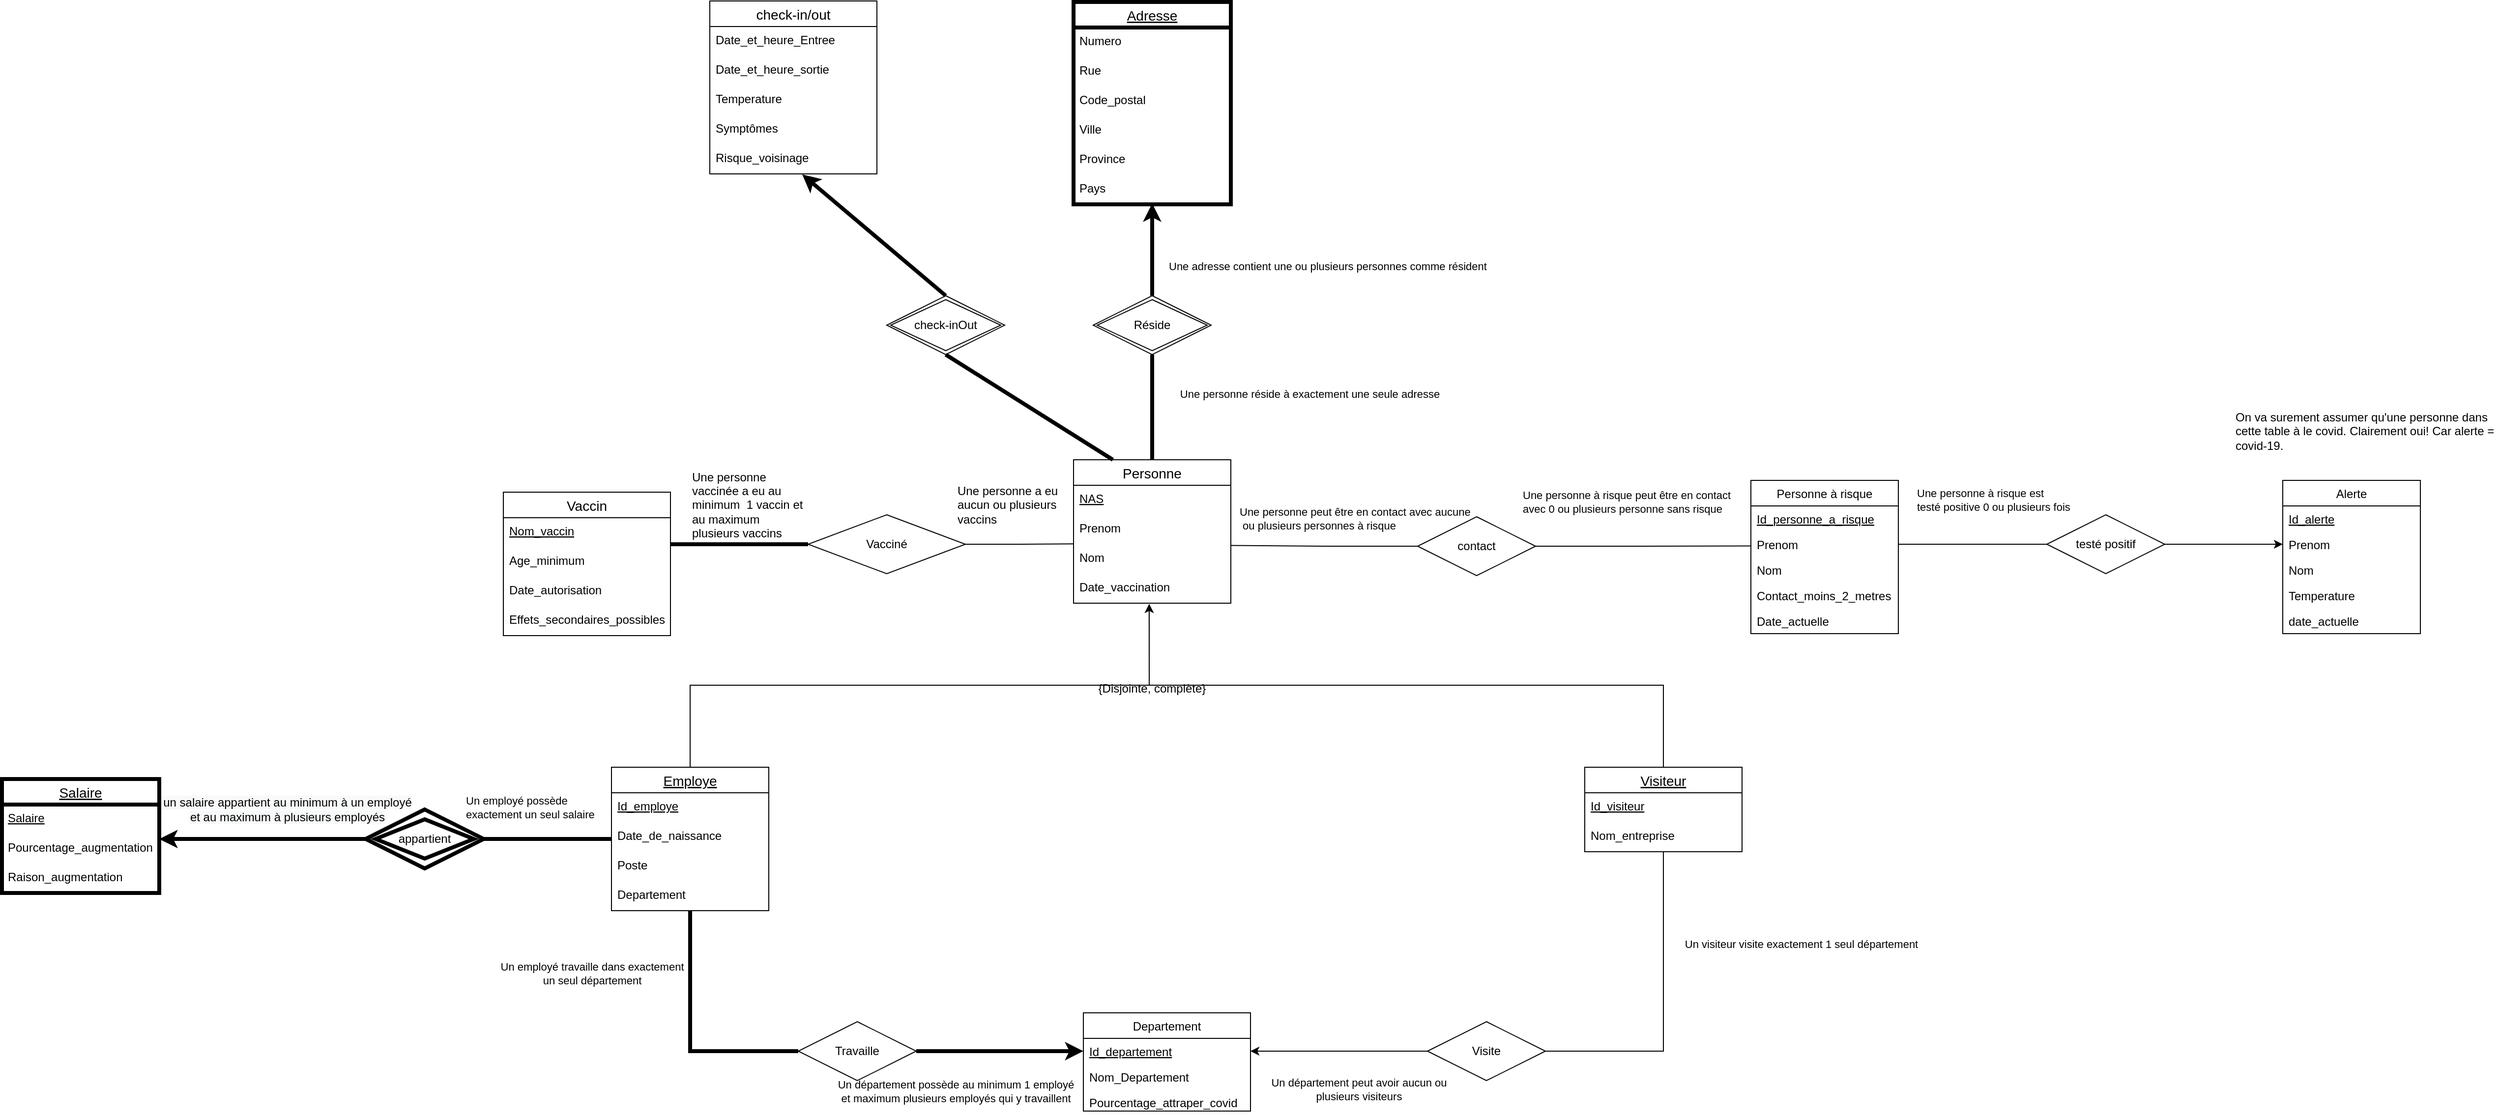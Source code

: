 <mxfile>
    <diagram id="bRuMaRZddYEm2EvuowhR" name="Page-1">
        <mxGraphModel dx="2417" dy="2075" grid="1" gridSize="10" guides="1" tooltips="1" connect="1" arrows="1" fold="1" page="1" pageScale="1" pageWidth="1169" pageHeight="827" math="0" shadow="0">
            <root>
                <mxCell id="0"/>
                <mxCell id="1" parent="0"/>
                <mxCell id="vKXsdxQeHQxH98xxtYN8-13" value="Personne à risque" style="swimlane;fontStyle=0;childLayout=stackLayout;horizontal=1;startSize=26;horizontalStack=0;resizeParent=1;resizeParentMax=0;resizeLast=0;collapsible=1;marginBottom=0;strokeWidth=1;" parent="1" vertex="1">
                    <mxGeometry x="1169" y="-132" width="150" height="156" as="geometry"/>
                </mxCell>
                <mxCell id="vKXsdxQeHQxH98xxtYN8-14" value="Id_personne_a_risque" style="text;strokeColor=none;fillColor=none;align=left;verticalAlign=top;spacingLeft=4;spacingRight=4;overflow=hidden;rotatable=0;points=[[0,0.5],[1,0.5]];portConstraint=eastwest;fontStyle=4;fontColor=#000000;" parent="vKXsdxQeHQxH98xxtYN8-13" vertex="1">
                    <mxGeometry y="26" width="150" height="26" as="geometry"/>
                </mxCell>
                <mxCell id="vKXsdxQeHQxH98xxtYN8-15" value="Prenom" style="text;strokeColor=none;fillColor=none;align=left;verticalAlign=top;spacingLeft=4;spacingRight=4;overflow=hidden;rotatable=0;points=[[0,0.5],[1,0.5]];portConstraint=eastwest;" parent="vKXsdxQeHQxH98xxtYN8-13" vertex="1">
                    <mxGeometry y="52" width="150" height="26" as="geometry"/>
                </mxCell>
                <mxCell id="vKXsdxQeHQxH98xxtYN8-74" value="Nom" style="text;strokeColor=none;fillColor=none;align=left;verticalAlign=top;spacingLeft=4;spacingRight=4;overflow=hidden;rotatable=0;points=[[0,0.5],[1,0.5]];portConstraint=eastwest;" parent="vKXsdxQeHQxH98xxtYN8-13" vertex="1">
                    <mxGeometry y="78" width="150" height="26" as="geometry"/>
                </mxCell>
                <mxCell id="vKXsdxQeHQxH98xxtYN8-16" value="Contact_moins_2_metres" style="text;strokeColor=none;fillColor=none;align=left;verticalAlign=top;spacingLeft=4;spacingRight=4;overflow=hidden;rotatable=0;points=[[0,0.5],[1,0.5]];portConstraint=eastwest;" parent="vKXsdxQeHQxH98xxtYN8-13" vertex="1">
                    <mxGeometry y="104" width="150" height="26" as="geometry"/>
                </mxCell>
                <mxCell id="vKXsdxQeHQxH98xxtYN8-100" value="Date_actuelle" style="text;strokeColor=none;fillColor=none;align=left;verticalAlign=top;spacingLeft=4;spacingRight=4;overflow=hidden;rotatable=0;points=[[0,0.5],[1,0.5]];portConstraint=eastwest;" parent="vKXsdxQeHQxH98xxtYN8-13" vertex="1">
                    <mxGeometry y="130" width="150" height="26" as="geometry"/>
                </mxCell>
                <mxCell id="vKXsdxQeHQxH98xxtYN8-131" style="edgeStyle=orthogonalEdgeStyle;rounded=0;orthogonalLoop=1;jettySize=auto;html=1;exitX=0.5;exitY=0;exitDx=0;exitDy=0;entryX=0.5;entryY=1;entryDx=0;entryDy=0;startArrow=none;startFill=0;endArrow=none;endFill=0;strokeWidth=4;" parent="1" source="vKXsdxQeHQxH98xxtYN8-32" target="vKXsdxQeHQxH98xxtYN8-130" edge="1">
                    <mxGeometry relative="1" as="geometry">
                        <Array as="points">
                            <mxPoint x="560" y="-230"/>
                            <mxPoint x="560" y="-230"/>
                        </Array>
                    </mxGeometry>
                </mxCell>
                <mxCell id="vKXsdxQeHQxH98xxtYN8-156" value="Une personne réside à exactement une seule adresse" style="edgeLabel;html=1;align=center;verticalAlign=middle;resizable=0;points=[];" parent="vKXsdxQeHQxH98xxtYN8-131" vertex="1" connectable="0">
                    <mxGeometry x="0.327" y="1" relative="1" as="geometry">
                        <mxPoint x="160.5" y="4" as="offset"/>
                    </mxGeometry>
                </mxCell>
                <mxCell id="vKXsdxQeHQxH98xxtYN8-32" value="Personne" style="swimlane;fontStyle=0;childLayout=stackLayout;horizontal=1;startSize=26;horizontalStack=0;resizeParent=1;resizeParentMax=0;resizeLast=0;collapsible=1;marginBottom=0;align=center;fontSize=14;labelBackgroundColor=none;" parent="1" vertex="1">
                    <mxGeometry x="480" y="-153" width="160" height="146" as="geometry"/>
                </mxCell>
                <mxCell id="vKXsdxQeHQxH98xxtYN8-126" value="NAS" style="text;strokeColor=none;fillColor=none;spacingLeft=4;spacingRight=4;overflow=hidden;rotatable=0;points=[[0,0.5],[1,0.5]];portConstraint=eastwest;fontSize=12;fontStyle=4" parent="vKXsdxQeHQxH98xxtYN8-32" vertex="1">
                    <mxGeometry y="26" width="160" height="30" as="geometry"/>
                </mxCell>
                <mxCell id="vKXsdxQeHQxH98xxtYN8-64" value="Prenom" style="text;strokeColor=none;fillColor=none;spacingLeft=4;spacingRight=4;overflow=hidden;rotatable=0;points=[[0,0.5],[1,0.5]];portConstraint=eastwest;fontSize=12;" parent="vKXsdxQeHQxH98xxtYN8-32" vertex="1">
                    <mxGeometry y="56" width="160" height="30" as="geometry"/>
                </mxCell>
                <mxCell id="vKXsdxQeHQxH98xxtYN8-33" value="Nom" style="text;strokeColor=none;fillColor=none;spacingLeft=4;spacingRight=4;overflow=hidden;rotatable=0;points=[[0,0.5],[1,0.5]];portConstraint=eastwest;fontSize=12;" parent="vKXsdxQeHQxH98xxtYN8-32" vertex="1">
                    <mxGeometry y="86" width="160" height="30" as="geometry"/>
                </mxCell>
                <mxCell id="Bn2cXMIRzq4wNdrzZLLD-10" value="Date_vaccination" style="text;strokeColor=none;fillColor=none;spacingLeft=4;spacingRight=4;overflow=hidden;rotatable=0;points=[[0,0.5],[1,0.5]];portConstraint=eastwest;fontSize=12;fontStyle=0" parent="vKXsdxQeHQxH98xxtYN8-32" vertex="1">
                    <mxGeometry y="116" width="160" height="30" as="geometry"/>
                </mxCell>
                <mxCell id="vKXsdxQeHQxH98xxtYN8-61" style="edgeStyle=orthogonalEdgeStyle;rounded=0;orthogonalLoop=1;jettySize=auto;html=1;exitX=0.5;exitY=0;exitDx=0;exitDy=0;entryX=0.481;entryY=1.026;entryDx=0;entryDy=0;entryPerimeter=0;" parent="1" source="vKXsdxQeHQxH98xxtYN8-35" target="Bn2cXMIRzq4wNdrzZLLD-10" edge="1">
                    <mxGeometry relative="1" as="geometry">
                        <mxPoint x="557" as="targetPoint"/>
                    </mxGeometry>
                </mxCell>
                <mxCell id="vKXsdxQeHQxH98xxtYN8-69" style="edgeStyle=orthogonalEdgeStyle;rounded=0;orthogonalLoop=1;jettySize=auto;html=1;exitX=0.5;exitY=1;exitDx=0;exitDy=0;entryX=0;entryY=0.5;entryDx=0;entryDy=0;endArrow=none;endFill=0;strokeWidth=4;startArrow=none;startFill=0;" parent="1" source="vKXsdxQeHQxH98xxtYN8-35" target="vKXsdxQeHQxH98xxtYN8-66" edge="1">
                    <mxGeometry relative="1" as="geometry"/>
                </mxCell>
                <mxCell id="vKXsdxQeHQxH98xxtYN8-150" value="Un employé travaille dans exactement &lt;br&gt;un seul département" style="edgeLabel;html=1;align=center;verticalAlign=middle;resizable=0;points=[];" parent="vKXsdxQeHQxH98xxtYN8-69" vertex="1" connectable="0">
                    <mxGeometry x="-0.576" y="1" relative="1" as="geometry">
                        <mxPoint x="-101" y="10" as="offset"/>
                    </mxGeometry>
                </mxCell>
                <mxCell id="vKXsdxQeHQxH98xxtYN8-136" style="edgeStyle=orthogonalEdgeStyle;rounded=0;orthogonalLoop=1;jettySize=auto;html=1;exitX=0;exitY=0.5;exitDx=0;exitDy=0;entryX=1;entryY=0.5;entryDx=0;entryDy=0;startArrow=none;startFill=0;endArrow=none;endFill=0;strokeWidth=4;" parent="1" source="vKXsdxQeHQxH98xxtYN8-35" target="vKXsdxQeHQxH98xxtYN8-176" edge="1">
                    <mxGeometry relative="1" as="geometry">
                        <mxPoint x="-120" y="233" as="targetPoint"/>
                    </mxGeometry>
                </mxCell>
                <mxCell id="vKXsdxQeHQxH98xxtYN8-144" value="Un employé possède&lt;br&gt;exactement un seul salaire" style="edgeLabel;html=1;align=left;verticalAlign=middle;resizable=0;points=[];" parent="vKXsdxQeHQxH98xxtYN8-136" vertex="1" connectable="0">
                    <mxGeometry x="-0.245" relative="1" as="geometry">
                        <mxPoint x="-101" y="-32" as="offset"/>
                    </mxGeometry>
                </mxCell>
                <mxCell id="vKXsdxQeHQxH98xxtYN8-35" value="Employe" style="swimlane;fontStyle=4;childLayout=stackLayout;horizontal=1;startSize=26;horizontalStack=0;resizeParent=1;resizeParentMax=0;resizeLast=0;collapsible=1;marginBottom=0;align=center;fontSize=14;labelBackgroundColor=none;" parent="1" vertex="1">
                    <mxGeometry x="10" y="160" width="160" height="146" as="geometry"/>
                </mxCell>
                <mxCell id="vKXsdxQeHQxH98xxtYN8-49" value="Id_employe" style="text;strokeColor=none;fillColor=none;spacingLeft=4;spacingRight=4;overflow=hidden;rotatable=0;points=[[0,0.5],[1,0.5]];portConstraint=eastwest;fontSize=12;fontStyle=4" parent="vKXsdxQeHQxH98xxtYN8-35" vertex="1">
                    <mxGeometry y="26" width="160" height="30" as="geometry"/>
                </mxCell>
                <mxCell id="vKXsdxQeHQxH98xxtYN8-37" value="Date_de_naissance" style="text;strokeColor=none;fillColor=none;spacingLeft=4;spacingRight=4;overflow=hidden;rotatable=0;points=[[0,0.5],[1,0.5]];portConstraint=eastwest;fontSize=12;" parent="vKXsdxQeHQxH98xxtYN8-35" vertex="1">
                    <mxGeometry y="56" width="160" height="30" as="geometry"/>
                </mxCell>
                <mxCell id="vKXsdxQeHQxH98xxtYN8-39" value="Poste" style="text;strokeColor=none;fillColor=none;spacingLeft=4;spacingRight=4;overflow=hidden;rotatable=0;points=[[0,0.5],[1,0.5]];portConstraint=eastwest;fontSize=12;" parent="vKXsdxQeHQxH98xxtYN8-35" vertex="1">
                    <mxGeometry y="86" width="160" height="30" as="geometry"/>
                </mxCell>
                <mxCell id="vKXsdxQeHQxH98xxtYN8-40" value="Departement" style="text;strokeColor=none;fillColor=none;spacingLeft=4;spacingRight=4;overflow=hidden;rotatable=0;points=[[0,0.5],[1,0.5]];portConstraint=eastwest;fontSize=12;" parent="vKXsdxQeHQxH98xxtYN8-35" vertex="1">
                    <mxGeometry y="116" width="160" height="30" as="geometry"/>
                </mxCell>
                <mxCell id="vKXsdxQeHQxH98xxtYN8-59" style="edgeStyle=orthogonalEdgeStyle;rounded=0;orthogonalLoop=1;jettySize=auto;html=1;exitX=0.5;exitY=0;exitDx=0;exitDy=0;entryX=0.481;entryY=1.028;entryDx=0;entryDy=0;entryPerimeter=0;" parent="1" source="vKXsdxQeHQxH98xxtYN8-42" target="Bn2cXMIRzq4wNdrzZLLD-10" edge="1">
                    <mxGeometry relative="1" as="geometry">
                        <mxPoint x="557" as="targetPoint"/>
                    </mxGeometry>
                </mxCell>
                <mxCell id="vKXsdxQeHQxH98xxtYN8-72" style="edgeStyle=orthogonalEdgeStyle;rounded=0;orthogonalLoop=1;jettySize=auto;html=1;exitX=0.5;exitY=1;exitDx=0;exitDy=0;entryX=1;entryY=0.5;entryDx=0;entryDy=0;strokeWidth=1;endArrow=none;endFill=0;startArrow=none;startFill=0;" parent="1" source="vKXsdxQeHQxH98xxtYN8-42" target="vKXsdxQeHQxH98xxtYN8-67" edge="1">
                    <mxGeometry relative="1" as="geometry"/>
                </mxCell>
                <mxCell id="vKXsdxQeHQxH98xxtYN8-147" value="Un visiteur visite exactement 1 seul département" style="edgeLabel;html=1;align=center;verticalAlign=middle;resizable=0;points=[];" parent="vKXsdxQeHQxH98xxtYN8-72" vertex="1" connectable="0">
                    <mxGeometry x="-0.428" relative="1" as="geometry">
                        <mxPoint x="139.5" y="1.5" as="offset"/>
                    </mxGeometry>
                </mxCell>
                <mxCell id="vKXsdxQeHQxH98xxtYN8-42" value="Visiteur" style="swimlane;fontStyle=4;childLayout=stackLayout;horizontal=1;startSize=26;horizontalStack=0;resizeParent=1;resizeParentMax=0;resizeLast=0;collapsible=1;marginBottom=0;align=center;fontSize=14;labelBackgroundColor=none;" parent="1" vertex="1">
                    <mxGeometry x="1000" y="160" width="160" height="86" as="geometry"/>
                </mxCell>
                <mxCell id="vKXsdxQeHQxH98xxtYN8-48" value="Id_visiteur" style="text;strokeColor=none;fillColor=none;spacingLeft=4;spacingRight=4;overflow=hidden;rotatable=0;points=[[0,0.5],[1,0.5]];portConstraint=eastwest;fontSize=12;fontStyle=4" parent="vKXsdxQeHQxH98xxtYN8-42" vertex="1">
                    <mxGeometry y="26" width="160" height="30" as="geometry"/>
                </mxCell>
                <mxCell id="vKXsdxQeHQxH98xxtYN8-44" value="Nom_entreprise" style="text;strokeColor=none;fillColor=none;spacingLeft=4;spacingRight=4;overflow=hidden;rotatable=0;points=[[0,0.5],[1,0.5]];portConstraint=eastwest;fontSize=12;" parent="vKXsdxQeHQxH98xxtYN8-42" vertex="1">
                    <mxGeometry y="56" width="160" height="30" as="geometry"/>
                </mxCell>
                <mxCell id="vKXsdxQeHQxH98xxtYN8-51" value="Departement" style="swimlane;fontStyle=0;childLayout=stackLayout;horizontal=1;startSize=26;horizontalStack=0;resizeParent=1;resizeParentMax=0;resizeLast=0;collapsible=1;marginBottom=0;" parent="1" vertex="1">
                    <mxGeometry x="490" y="410" width="170" height="100" as="geometry"/>
                </mxCell>
                <mxCell id="vKXsdxQeHQxH98xxtYN8-52" value="Id_departement" style="text;strokeColor=none;fillColor=none;align=left;verticalAlign=top;spacingLeft=4;spacingRight=4;overflow=hidden;rotatable=0;points=[[0,0.5],[1,0.5]];portConstraint=eastwest;fontStyle=4" parent="vKXsdxQeHQxH98xxtYN8-51" vertex="1">
                    <mxGeometry y="26" width="170" height="26" as="geometry"/>
                </mxCell>
                <mxCell id="vKXsdxQeHQxH98xxtYN8-53" value="Nom_Departement" style="text;strokeColor=none;fillColor=none;align=left;verticalAlign=top;spacingLeft=4;spacingRight=4;overflow=hidden;rotatable=0;points=[[0,0.5],[1,0.5]];portConstraint=eastwest;" parent="vKXsdxQeHQxH98xxtYN8-51" vertex="1">
                    <mxGeometry y="52" width="170" height="26" as="geometry"/>
                </mxCell>
                <mxCell id="vKXsdxQeHQxH98xxtYN8-99" value="Pourcentage_attraper_covid" style="text;strokeColor=none;fillColor=none;align=left;verticalAlign=top;spacingLeft=4;spacingRight=4;overflow=hidden;rotatable=0;points=[[0,0.5],[1,0.5]];portConstraint=eastwest;" parent="vKXsdxQeHQxH98xxtYN8-51" vertex="1">
                    <mxGeometry y="78" width="170" height="22" as="geometry"/>
                </mxCell>
                <mxCell id="vKXsdxQeHQxH98xxtYN8-62" value="{Disjointe, complète}" style="text;html=1;strokeColor=none;fillColor=none;align=center;verticalAlign=middle;whiteSpace=wrap;rounded=0;" parent="1" vertex="1">
                    <mxGeometry x="495" y="70" width="130" height="20" as="geometry"/>
                </mxCell>
                <mxCell id="vKXsdxQeHQxH98xxtYN8-70" style="edgeStyle=orthogonalEdgeStyle;rounded=0;orthogonalLoop=1;jettySize=auto;html=1;exitX=1;exitY=0.5;exitDx=0;exitDy=0;entryX=0;entryY=0.5;entryDx=0;entryDy=0;strokeWidth=4;endArrow=classic;endFill=1;" parent="1" source="vKXsdxQeHQxH98xxtYN8-66" target="vKXsdxQeHQxH98xxtYN8-52" edge="1">
                    <mxGeometry relative="1" as="geometry"/>
                </mxCell>
                <mxCell id="vKXsdxQeHQxH98xxtYN8-151" value="Un département possède au minimum 1 employé &lt;br&gt;et maximum plusieurs employés qui y travaillent" style="edgeLabel;html=1;align=center;verticalAlign=middle;resizable=0;points=[];" parent="vKXsdxQeHQxH98xxtYN8-70" vertex="1" connectable="0">
                    <mxGeometry x="0.126" relative="1" as="geometry">
                        <mxPoint x="-56" y="41" as="offset"/>
                    </mxGeometry>
                </mxCell>
                <mxCell id="vKXsdxQeHQxH98xxtYN8-66" value="Travaille" style="shape=rhombus;perimeter=rhombusPerimeter;whiteSpace=wrap;html=1;align=center;" parent="1" vertex="1">
                    <mxGeometry x="200" y="419" width="120" height="60" as="geometry"/>
                </mxCell>
                <mxCell id="vKXsdxQeHQxH98xxtYN8-71" style="edgeStyle=orthogonalEdgeStyle;rounded=0;orthogonalLoop=1;jettySize=auto;html=1;exitX=0;exitY=0.5;exitDx=0;exitDy=0;entryX=1;entryY=0.5;entryDx=0;entryDy=0;endArrow=classic;endFill=1;startArrow=none;startFill=0;" parent="1" source="vKXsdxQeHQxH98xxtYN8-67" target="vKXsdxQeHQxH98xxtYN8-52" edge="1">
                    <mxGeometry relative="1" as="geometry"/>
                </mxCell>
                <mxCell id="vKXsdxQeHQxH98xxtYN8-148" value="Un département peut avoir aucun ou&lt;br&gt;&amp;nbsp;plusieurs visiteurs&amp;nbsp;" style="edgeLabel;html=1;align=center;verticalAlign=middle;resizable=0;points=[];" parent="vKXsdxQeHQxH98xxtYN8-71" vertex="1" connectable="0">
                    <mxGeometry x="0.216" y="1" relative="1" as="geometry">
                        <mxPoint x="39" y="38" as="offset"/>
                    </mxGeometry>
                </mxCell>
                <mxCell id="vKXsdxQeHQxH98xxtYN8-67" value="Visite" style="shape=rhombus;perimeter=rhombusPerimeter;whiteSpace=wrap;html=1;align=center;" parent="1" vertex="1">
                    <mxGeometry x="840" y="419" width="120" height="60" as="geometry"/>
                </mxCell>
                <mxCell id="vKXsdxQeHQxH98xxtYN8-75" value="Alerte" style="swimlane;fontStyle=0;childLayout=stackLayout;horizontal=1;startSize=26;horizontalStack=0;resizeParent=1;resizeParentMax=0;resizeLast=0;collapsible=1;marginBottom=0;strokeWidth=1;" parent="1" vertex="1">
                    <mxGeometry x="1710" y="-132" width="140" height="156" as="geometry"/>
                </mxCell>
                <mxCell id="vKXsdxQeHQxH98xxtYN8-76" value="Id_alerte" style="text;strokeColor=none;fillColor=none;align=left;verticalAlign=top;spacingLeft=4;spacingRight=4;overflow=hidden;rotatable=0;points=[[0,0.5],[1,0.5]];portConstraint=eastwest;fontStyle=4;fontColor=#000000;" parent="vKXsdxQeHQxH98xxtYN8-75" vertex="1">
                    <mxGeometry y="26" width="140" height="26" as="geometry"/>
                </mxCell>
                <mxCell id="vKXsdxQeHQxH98xxtYN8-77" value="Prenom" style="text;strokeColor=none;fillColor=none;align=left;verticalAlign=top;spacingLeft=4;spacingRight=4;overflow=hidden;rotatable=0;points=[[0,0.5],[1,0.5]];portConstraint=eastwest;" parent="vKXsdxQeHQxH98xxtYN8-75" vertex="1">
                    <mxGeometry y="52" width="140" height="26" as="geometry"/>
                </mxCell>
                <mxCell id="vKXsdxQeHQxH98xxtYN8-78" value="Nom" style="text;strokeColor=none;fillColor=none;align=left;verticalAlign=top;spacingLeft=4;spacingRight=4;overflow=hidden;rotatable=0;points=[[0,0.5],[1,0.5]];portConstraint=eastwest;" parent="vKXsdxQeHQxH98xxtYN8-75" vertex="1">
                    <mxGeometry y="78" width="140" height="26" as="geometry"/>
                </mxCell>
                <mxCell id="vKXsdxQeHQxH98xxtYN8-85" value="Temperature" style="text;strokeColor=none;fillColor=none;align=left;verticalAlign=top;spacingLeft=4;spacingRight=4;overflow=hidden;rotatable=0;points=[[0,0.5],[1,0.5]];portConstraint=eastwest;" parent="vKXsdxQeHQxH98xxtYN8-75" vertex="1">
                    <mxGeometry y="104" width="140" height="26" as="geometry"/>
                </mxCell>
                <mxCell id="vKXsdxQeHQxH98xxtYN8-79" value="date_actuelle" style="text;strokeColor=none;fillColor=none;align=left;verticalAlign=top;spacingLeft=4;spacingRight=4;overflow=hidden;rotatable=0;points=[[0,0.5],[1,0.5]];portConstraint=eastwest;" parent="vKXsdxQeHQxH98xxtYN8-75" vertex="1">
                    <mxGeometry y="130" width="140" height="26" as="geometry"/>
                </mxCell>
                <mxCell id="vKXsdxQeHQxH98xxtYN8-90" style="edgeStyle=orthogonalEdgeStyle;rounded=0;orthogonalLoop=1;jettySize=auto;html=1;exitX=0;exitY=0.5;exitDx=0;exitDy=0;entryX=0.998;entryY=0.04;entryDx=0;entryDy=0;entryPerimeter=0;endArrow=none;endFill=0;" parent="1" source="Bn2cXMIRzq4wNdrzZLLD-6" target="vKXsdxQeHQxH98xxtYN8-33" edge="1">
                    <mxGeometry relative="1" as="geometry">
                        <mxPoint x="640.16" y="-64.79" as="targetPoint"/>
                        <mxPoint x="820.667" y="-65.333" as="sourcePoint"/>
                    </mxGeometry>
                </mxCell>
                <mxCell id="vKXsdxQeHQxH98xxtYN8-158" value="Une personne peut être en contact avec aucune&lt;br&gt;&amp;nbsp;ou plusieurs personnes à risque&amp;nbsp;" style="edgeLabel;html=1;align=left;verticalAlign=middle;resizable=0;points=[];" parent="vKXsdxQeHQxH98xxtYN8-90" vertex="1" connectable="0">
                    <mxGeometry x="0.146" y="1" relative="1" as="geometry">
                        <mxPoint x="-74.5" y="-28.5" as="offset"/>
                    </mxGeometry>
                </mxCell>
                <mxCell id="vKXsdxQeHQxH98xxtYN8-92" style="edgeStyle=orthogonalEdgeStyle;rounded=0;orthogonalLoop=1;jettySize=auto;html=1;exitX=1;exitY=0.5;exitDx=0;exitDy=0;entryX=0.004;entryY=0.567;entryDx=0;entryDy=0;entryPerimeter=0;endArrow=none;endFill=0;" parent="1" source="Bn2cXMIRzq4wNdrzZLLD-6" target="vKXsdxQeHQxH98xxtYN8-15" edge="1">
                    <mxGeometry relative="1" as="geometry">
                        <mxPoint x="960.667" y="-65.333" as="sourcePoint"/>
                    </mxGeometry>
                </mxCell>
                <mxCell id="vKXsdxQeHQxH98xxtYN8-159" value="Une personne à risque peut être en contact &lt;br&gt;avec 0 ou plusieurs personne sans risque" style="edgeLabel;html=1;align=left;verticalAlign=middle;resizable=0;points=[];" parent="vKXsdxQeHQxH98xxtYN8-92" vertex="1" connectable="0">
                    <mxGeometry x="-0.086" y="-1" relative="1" as="geometry">
                        <mxPoint x="-116" y="-46" as="offset"/>
                    </mxGeometry>
                </mxCell>
                <mxCell id="vKXsdxQeHQxH98xxtYN8-95" style="edgeStyle=orthogonalEdgeStyle;rounded=0;orthogonalLoop=1;jettySize=auto;html=1;exitX=0;exitY=0.5;exitDx=0;exitDy=0;entryX=1;entryY=0.5;entryDx=0;entryDy=0;strokeWidth=1;endArrow=none;endFill=0;" parent="1" source="Bn2cXMIRzq4wNdrzZLLD-7" target="vKXsdxQeHQxH98xxtYN8-15" edge="1">
                    <mxGeometry relative="1" as="geometry">
                        <mxPoint x="1459.333" y="-66.667" as="sourcePoint"/>
                    </mxGeometry>
                </mxCell>
                <mxCell id="vKXsdxQeHQxH98xxtYN8-162" value="Une personne à risque est &lt;br&gt;testé positive 0 ou plusieurs fois" style="edgeLabel;html=1;align=left;verticalAlign=middle;resizable=0;points=[];" parent="vKXsdxQeHQxH98xxtYN8-95" vertex="1" connectable="0">
                    <mxGeometry x="-0.232" y="-1" relative="1" as="geometry">
                        <mxPoint x="-76" y="-44" as="offset"/>
                    </mxGeometry>
                </mxCell>
                <mxCell id="vKXsdxQeHQxH98xxtYN8-115" style="edgeStyle=orthogonalEdgeStyle;rounded=0;orthogonalLoop=1;jettySize=auto;html=1;exitX=1;exitY=0.5;exitDx=0;exitDy=0;entryX=0;entryY=0.221;entryDx=0;entryDy=0;entryPerimeter=0;startArrow=none;startFill=0;endArrow=none;endFill=0;strokeWidth=1;" parent="1" source="vKXsdxQeHQxH98xxtYN8-108" edge="1">
                    <mxGeometry relative="1" as="geometry">
                        <mxPoint x="480" y="-67.37" as="targetPoint"/>
                    </mxGeometry>
                </mxCell>
                <mxCell id="vKXsdxQeHQxH98xxtYN8-116" style="edgeStyle=orthogonalEdgeStyle;rounded=0;orthogonalLoop=1;jettySize=auto;html=1;exitX=0;exitY=0.5;exitDx=0;exitDy=0;startArrow=none;startFill=0;endArrow=none;endFill=0;strokeWidth=4;entryX=1.001;entryY=0.9;entryDx=0;entryDy=0;entryPerimeter=0;" parent="1" source="vKXsdxQeHQxH98xxtYN8-108" target="vKXsdxQeHQxH98xxtYN8-110" edge="1">
                    <mxGeometry relative="1" as="geometry">
                        <mxPoint x="111" y="-67" as="targetPoint"/>
                    </mxGeometry>
                </mxCell>
                <mxCell id="vKXsdxQeHQxH98xxtYN8-108" value="&lt;span style=&quot;&quot;&gt;Vacciné&lt;/span&gt;" style="shape=rhombus;perimeter=rhombusPerimeter;whiteSpace=wrap;html=1;align=center;labelBackgroundColor=none;fillColor=none;" parent="1" vertex="1">
                    <mxGeometry x="210" y="-97" width="160" height="60" as="geometry"/>
                </mxCell>
                <mxCell id="vKXsdxQeHQxH98xxtYN8-109" value="Vaccin" style="swimlane;fontStyle=0;childLayout=stackLayout;horizontal=1;startSize=26;horizontalStack=0;resizeParent=1;resizeParentMax=0;resizeLast=0;collapsible=1;marginBottom=0;align=center;fontSize=14;labelBackgroundColor=none;" parent="1" vertex="1">
                    <mxGeometry x="-100" y="-120" width="170" height="146" as="geometry"/>
                </mxCell>
                <mxCell id="vKXsdxQeHQxH98xxtYN8-110" value="Nom_vaccin" style="text;strokeColor=none;fillColor=none;spacingLeft=4;spacingRight=4;overflow=hidden;rotatable=0;points=[[0,0.5],[1,0.5]];portConstraint=eastwest;fontSize=12;fontStyle=4" parent="vKXsdxQeHQxH98xxtYN8-109" vertex="1">
                    <mxGeometry y="26" width="170" height="30" as="geometry"/>
                </mxCell>
                <mxCell id="vKXsdxQeHQxH98xxtYN8-111" value="Age_minimum" style="text;strokeColor=none;fillColor=none;spacingLeft=4;spacingRight=4;overflow=hidden;rotatable=0;points=[[0,0.5],[1,0.5]];portConstraint=eastwest;fontSize=12;" parent="vKXsdxQeHQxH98xxtYN8-109" vertex="1">
                    <mxGeometry y="56" width="170" height="30" as="geometry"/>
                </mxCell>
                <mxCell id="vKXsdxQeHQxH98xxtYN8-112" value="Date_autorisation" style="text;strokeColor=none;fillColor=none;spacingLeft=4;spacingRight=4;overflow=hidden;rotatable=0;points=[[0,0.5],[1,0.5]];portConstraint=eastwest;fontSize=12;" parent="vKXsdxQeHQxH98xxtYN8-109" vertex="1">
                    <mxGeometry y="86" width="170" height="30" as="geometry"/>
                </mxCell>
                <mxCell id="vKXsdxQeHQxH98xxtYN8-113" value="Effets_secondaires_possibles" style="text;strokeColor=none;fillColor=none;spacingLeft=4;spacingRight=4;overflow=hidden;rotatable=0;points=[[0,0.5],[1,0.5]];portConstraint=eastwest;fontSize=12;" parent="vKXsdxQeHQxH98xxtYN8-109" vertex="1">
                    <mxGeometry y="116" width="170" height="30" as="geometry"/>
                </mxCell>
                <mxCell id="vKXsdxQeHQxH98xxtYN8-118" value="Salaire" style="swimlane;fontStyle=4;childLayout=stackLayout;horizontal=1;startSize=26;horizontalStack=0;resizeParent=1;resizeParentMax=0;resizeLast=0;collapsible=1;marginBottom=0;align=center;fontSize=14;strokeWidth=4;" parent="1" vertex="1">
                    <mxGeometry x="-610" y="172" width="160" height="116" as="geometry"/>
                </mxCell>
                <mxCell id="vKXsdxQeHQxH98xxtYN8-119" value="Salaire" style="text;strokeColor=none;fillColor=none;spacingLeft=4;spacingRight=4;overflow=hidden;rotatable=0;points=[[0,0.5],[1,0.5]];portConstraint=eastwest;fontSize=12;fontStyle=4" parent="vKXsdxQeHQxH98xxtYN8-118" vertex="1">
                    <mxGeometry y="26" width="160" height="30" as="geometry"/>
                </mxCell>
                <mxCell id="vKXsdxQeHQxH98xxtYN8-120" value="Pourcentage_augmentation" style="text;strokeColor=none;fillColor=none;spacingLeft=4;spacingRight=4;overflow=hidden;rotatable=0;points=[[0,0.5],[1,0.5]];portConstraint=eastwest;fontSize=12;" parent="vKXsdxQeHQxH98xxtYN8-118" vertex="1">
                    <mxGeometry y="56" width="160" height="30" as="geometry"/>
                </mxCell>
                <mxCell id="vKXsdxQeHQxH98xxtYN8-121" value="Raison_augmentation" style="text;strokeColor=none;fillColor=none;spacingLeft=4;spacingRight=4;overflow=hidden;rotatable=0;points=[[0,0.5],[1,0.5]];portConstraint=eastwest;fontSize=12;" parent="vKXsdxQeHQxH98xxtYN8-118" vertex="1">
                    <mxGeometry y="86" width="160" height="30" as="geometry"/>
                </mxCell>
                <mxCell id="vKXsdxQeHQxH98xxtYN8-122" value="Adresse" style="swimlane;fontStyle=4;childLayout=stackLayout;horizontal=1;startSize=26;horizontalStack=0;resizeParent=1;resizeParentMax=0;resizeLast=0;collapsible=1;marginBottom=0;align=center;fontSize=14;strokeWidth=4;" parent="1" vertex="1">
                    <mxGeometry x="480" y="-619" width="160" height="206" as="geometry"/>
                </mxCell>
                <mxCell id="vKXsdxQeHQxH98xxtYN8-124" value="Numero" style="text;strokeColor=none;fillColor=none;spacingLeft=4;spacingRight=4;overflow=hidden;rotatable=0;points=[[0,0.5],[1,0.5]];portConstraint=eastwest;fontSize=12;" parent="vKXsdxQeHQxH98xxtYN8-122" vertex="1">
                    <mxGeometry y="26" width="160" height="30" as="geometry"/>
                </mxCell>
                <mxCell id="vKXsdxQeHQxH98xxtYN8-123" value="Rue" style="text;strokeColor=none;fillColor=none;spacingLeft=4;spacingRight=4;overflow=hidden;rotatable=0;points=[[0,0.5],[1,0.5]];portConstraint=eastwest;fontSize=12;" parent="vKXsdxQeHQxH98xxtYN8-122" vertex="1">
                    <mxGeometry y="56" width="160" height="30" as="geometry"/>
                </mxCell>
                <mxCell id="vKXsdxQeHQxH98xxtYN8-125" value="Code_postal" style="text;strokeColor=none;fillColor=none;spacingLeft=4;spacingRight=4;overflow=hidden;rotatable=0;points=[[0,0.5],[1,0.5]];portConstraint=eastwest;fontSize=12;" parent="vKXsdxQeHQxH98xxtYN8-122" vertex="1">
                    <mxGeometry y="86" width="160" height="30" as="geometry"/>
                </mxCell>
                <mxCell id="vKXsdxQeHQxH98xxtYN8-127" value="Ville" style="text;strokeColor=none;fillColor=none;spacingLeft=4;spacingRight=4;overflow=hidden;rotatable=0;points=[[0,0.5],[1,0.5]];portConstraint=eastwest;fontSize=12;" parent="vKXsdxQeHQxH98xxtYN8-122" vertex="1">
                    <mxGeometry y="116" width="160" height="30" as="geometry"/>
                </mxCell>
                <mxCell id="vKXsdxQeHQxH98xxtYN8-128" value="Province" style="text;strokeColor=none;fillColor=none;spacingLeft=4;spacingRight=4;overflow=hidden;rotatable=0;points=[[0,0.5],[1,0.5]];portConstraint=eastwest;fontSize=12;" parent="vKXsdxQeHQxH98xxtYN8-122" vertex="1">
                    <mxGeometry y="146" width="160" height="30" as="geometry"/>
                </mxCell>
                <mxCell id="vKXsdxQeHQxH98xxtYN8-129" value="Pays" style="text;strokeColor=none;fillColor=none;spacingLeft=4;spacingRight=4;overflow=hidden;rotatable=0;points=[[0,0.5],[1,0.5]];portConstraint=eastwest;fontSize=12;" parent="vKXsdxQeHQxH98xxtYN8-122" vertex="1">
                    <mxGeometry y="176" width="160" height="30" as="geometry"/>
                </mxCell>
                <mxCell id="vKXsdxQeHQxH98xxtYN8-132" style="edgeStyle=orthogonalEdgeStyle;rounded=0;orthogonalLoop=1;jettySize=auto;html=1;exitX=0.5;exitY=0;exitDx=0;exitDy=0;entryX=0.5;entryY=0.967;entryDx=0;entryDy=0;entryPerimeter=0;startArrow=none;startFill=0;endArrow=classic;endFill=1;strokeWidth=4;" parent="1" source="vKXsdxQeHQxH98xxtYN8-130" target="vKXsdxQeHQxH98xxtYN8-129" edge="1">
                    <mxGeometry relative="1" as="geometry"/>
                </mxCell>
                <mxCell id="vKXsdxQeHQxH98xxtYN8-157" value="Une adresse contient une ou plusieurs personnes comme résident&amp;nbsp;" style="edgeLabel;html=1;align=left;verticalAlign=middle;resizable=0;points=[];" parent="vKXsdxQeHQxH98xxtYN8-132" vertex="1" connectable="0">
                    <mxGeometry x="-0.334" y="-1" relative="1" as="geometry">
                        <mxPoint x="14" y="1" as="offset"/>
                    </mxGeometry>
                </mxCell>
                <mxCell id="vKXsdxQeHQxH98xxtYN8-130" value="Réside" style="shape=rhombus;double=1;perimeter=rhombusPerimeter;whiteSpace=wrap;html=1;align=center;" parent="1" vertex="1">
                    <mxGeometry x="500" y="-320" width="120" height="60" as="geometry"/>
                </mxCell>
                <mxCell id="vKXsdxQeHQxH98xxtYN8-139" style="edgeStyle=orthogonalEdgeStyle;rounded=0;orthogonalLoop=1;jettySize=auto;html=1;exitX=0;exitY=0.5;exitDx=0;exitDy=0;entryX=1;entryY=0.169;entryDx=0;entryDy=0;entryPerimeter=0;startArrow=none;startFill=0;endArrow=classic;endFill=1;strokeWidth=4;" parent="1" source="vKXsdxQeHQxH98xxtYN8-176" target="vKXsdxQeHQxH98xxtYN8-120" edge="1">
                    <mxGeometry relative="1" as="geometry">
                        <mxPoint x="-240" y="233" as="sourcePoint"/>
                    </mxGeometry>
                </mxCell>
                <mxCell id="vKXsdxQeHQxH98xxtYN8-143" value="&lt;span style=&quot;font-size: 12px ; text-align: left ; background-color: rgb(248 , 249 , 250)&quot;&gt;un salaire appartient au minimum à un employé &lt;br&gt;et au maximum à plusieurs employés&lt;/span&gt;" style="edgeLabel;html=1;align=center;verticalAlign=middle;resizable=0;points=[];" parent="vKXsdxQeHQxH98xxtYN8-139" vertex="1" connectable="0">
                    <mxGeometry x="-0.24" y="-3" relative="1" as="geometry">
                        <mxPoint y="-27" as="offset"/>
                    </mxGeometry>
                </mxCell>
                <mxCell id="vKXsdxQeHQxH98xxtYN8-153" value="Une personne vaccinée a eu au minimum&amp;nbsp; 1 vaccin et au maximum plusieurs vaccins" style="text;html=1;strokeColor=none;fillColor=none;align=left;verticalAlign=middle;whiteSpace=wrap;rounded=0;labelBackgroundColor=none;" parent="1" vertex="1">
                    <mxGeometry x="90" y="-132" width="120" height="50" as="geometry"/>
                </mxCell>
                <mxCell id="vKXsdxQeHQxH98xxtYN8-154" value="Une personne a eu aucun ou plusieurs vaccins" style="text;html=1;strokeColor=none;fillColor=none;align=left;verticalAlign=middle;whiteSpace=wrap;rounded=0;labelBackgroundColor=none;" parent="1" vertex="1">
                    <mxGeometry x="360" y="-127" width="110" height="40" as="geometry"/>
                </mxCell>
                <mxCell id="vKXsdxQeHQxH98xxtYN8-161" value="On va surement assumer qu'une personne dans cette table à le covid. Clairement oui! Car alerte = covid-19.&amp;nbsp;" style="text;html=1;strokeColor=none;fillColor=none;align=left;verticalAlign=top;whiteSpace=wrap;rounded=0;" parent="1" vertex="1">
                    <mxGeometry x="1660" y="-210" width="270" height="67" as="geometry"/>
                </mxCell>
                <mxCell id="vKXsdxQeHQxH98xxtYN8-176" value="&lt;font color=&quot;#000000&quot;&gt;appartient&lt;/font&gt;" style="shape=rhombus;double=1;perimeter=rhombusPerimeter;whiteSpace=wrap;html=1;align=center;fontColor=#FF3333;strokeWidth=4;" parent="1" vertex="1">
                    <mxGeometry x="-240" y="203" width="120" height="60" as="geometry"/>
                </mxCell>
                <mxCell id="tc6Anzt8zPMb-pQ1zb2t-1" value="check-in/out" style="swimlane;fontStyle=0;childLayout=stackLayout;horizontal=1;startSize=26;horizontalStack=0;resizeParent=1;resizeParentMax=0;resizeLast=0;collapsible=1;marginBottom=0;align=center;fontSize=14;labelBackgroundColor=none;" parent="1" vertex="1">
                    <mxGeometry x="110" y="-620" width="170" height="176" as="geometry"/>
                </mxCell>
                <mxCell id="tc6Anzt8zPMb-pQ1zb2t-2" value="Date_et_heure_Entree" style="text;strokeColor=none;fillColor=none;spacingLeft=4;spacingRight=4;overflow=hidden;rotatable=0;points=[[0,0.5],[1,0.5]];portConstraint=eastwest;fontSize=12;" parent="tc6Anzt8zPMb-pQ1zb2t-1" vertex="1">
                    <mxGeometry y="26" width="170" height="30" as="geometry"/>
                </mxCell>
                <mxCell id="tc6Anzt8zPMb-pQ1zb2t-3" value="Date_et_heure_sortie" style="text;strokeColor=none;fillColor=none;spacingLeft=4;spacingRight=4;overflow=hidden;rotatable=0;points=[[0,0.5],[1,0.5]];portConstraint=eastwest;fontSize=12;" parent="tc6Anzt8zPMb-pQ1zb2t-1" vertex="1">
                    <mxGeometry y="56" width="170" height="30" as="geometry"/>
                </mxCell>
                <mxCell id="tc6Anzt8zPMb-pQ1zb2t-4" value="Temperature" style="text;strokeColor=none;fillColor=none;spacingLeft=4;spacingRight=4;overflow=hidden;rotatable=0;points=[[0,0.5],[1,0.5]];portConstraint=eastwest;fontSize=12;" parent="tc6Anzt8zPMb-pQ1zb2t-1" vertex="1">
                    <mxGeometry y="86" width="170" height="30" as="geometry"/>
                </mxCell>
                <mxCell id="tc6Anzt8zPMb-pQ1zb2t-5" value="Symptômes" style="text;strokeColor=none;fillColor=none;spacingLeft=4;spacingRight=4;overflow=hidden;rotatable=0;points=[[0,0.5],[1,0.5]];portConstraint=eastwest;fontSize=12;" parent="tc6Anzt8zPMb-pQ1zb2t-1" vertex="1">
                    <mxGeometry y="116" width="170" height="30" as="geometry"/>
                </mxCell>
                <mxCell id="tc6Anzt8zPMb-pQ1zb2t-6" value="Risque_voisinage" style="text;strokeColor=none;fillColor=none;spacingLeft=4;spacingRight=4;overflow=hidden;rotatable=0;points=[[0,0.5],[1,0.5]];portConstraint=eastwest;fontSize=12;" parent="tc6Anzt8zPMb-pQ1zb2t-1" vertex="1">
                    <mxGeometry y="146" width="170" height="30" as="geometry"/>
                </mxCell>
                <mxCell id="tc6Anzt8zPMb-pQ1zb2t-7" value="check-inOut" style="shape=rhombus;double=1;perimeter=rhombusPerimeter;whiteSpace=wrap;html=1;align=center;" parent="1" vertex="1">
                    <mxGeometry x="290" y="-320" width="120" height="60" as="geometry"/>
                </mxCell>
                <mxCell id="tc6Anzt8zPMb-pQ1zb2t-8" style="orthogonalLoop=1;jettySize=auto;html=1;entryX=0.5;entryY=1;entryDx=0;entryDy=0;startArrow=none;startFill=0;endArrow=none;endFill=0;strokeWidth=4;rounded=0;exitX=0.25;exitY=0;exitDx=0;exitDy=0;" parent="1" target="tc6Anzt8zPMb-pQ1zb2t-7" edge="1">
                    <mxGeometry relative="1" as="geometry">
                        <mxPoint x="520" y="-153" as="sourcePoint"/>
                        <mxPoint x="430" y="-280" as="targetPoint"/>
                    </mxGeometry>
                </mxCell>
                <mxCell id="tc6Anzt8zPMb-pQ1zb2t-9" style="rounded=0;orthogonalLoop=1;jettySize=auto;html=1;exitX=0.5;exitY=0;exitDx=0;exitDy=0;entryX=0.553;entryY=1.018;entryDx=0;entryDy=0;entryPerimeter=0;startArrow=none;startFill=0;endArrow=classic;endFill=1;strokeWidth=4;" parent="1" source="tc6Anzt8zPMb-pQ1zb2t-7" target="tc6Anzt8zPMb-pQ1zb2t-6" edge="1">
                    <mxGeometry relative="1" as="geometry">
                        <mxPoint x="330" y="-334.01" as="sourcePoint"/>
                        <mxPoint x="330" y="-428" as="targetPoint"/>
                    </mxGeometry>
                </mxCell>
                <mxCell id="Bn2cXMIRzq4wNdrzZLLD-6" value="contact" style="shape=rhombus;perimeter=rhombusPerimeter;whiteSpace=wrap;html=1;align=center;strokeWidth=1;" parent="1" vertex="1">
                    <mxGeometry x="830" y="-95" width="120" height="60" as="geometry"/>
                </mxCell>
                <mxCell id="Bn2cXMIRzq4wNdrzZLLD-8" style="edgeStyle=orthogonalEdgeStyle;rounded=0;orthogonalLoop=1;jettySize=auto;html=1;exitX=1;exitY=0.5;exitDx=0;exitDy=0;entryX=0;entryY=0.5;entryDx=0;entryDy=0;" parent="1" source="Bn2cXMIRzq4wNdrzZLLD-7" target="vKXsdxQeHQxH98xxtYN8-77" edge="1">
                    <mxGeometry relative="1" as="geometry"/>
                </mxCell>
                <mxCell id="Bn2cXMIRzq4wNdrzZLLD-7" value="testé positif" style="shape=rhombus;perimeter=rhombusPerimeter;whiteSpace=wrap;html=1;align=center;strokeWidth=1;" parent="1" vertex="1">
                    <mxGeometry x="1470" y="-97" width="120" height="60" as="geometry"/>
                </mxCell>
            </root>
        </mxGraphModel>
    </diagram>
</mxfile>